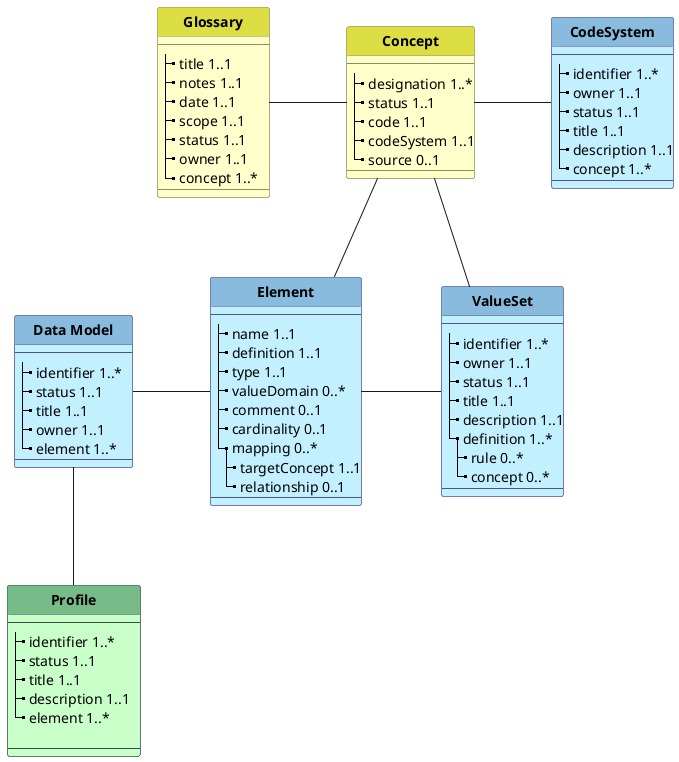 @startuml

'skinparam linetype ortho
skinparam linetype polyline
hide circle
hide stereotype

'!pragma layout smetana

skinparam class<<MD>> {
 BorderColor DarkSlateGray
 BackgroundColor TECHNOLOGY
 HeaderBackgroundColor #7b8
}

skinparam class<<BU>> {
 BorderColor #909050
 BackgroundColor BUSINESS
 HeaderBackgroundColor #dd4
}

skinparam class<<TM>> {
 BorderColor #505090
 BackgroundColor APPLICATION
 HeaderBackgroundColor #8bd
}


class "**Glossary**" as G<<BU>> {
  --
  |_ title 1..1
  |_ notes 1..1   
  |_ date 1..1
  |_ scope 1..1
  |_ status 1..1
  |_ owner 1..1
  |_ concept 1..*   
  --
}


class "**Concept**" as C<<BU>> {
  --
  |_ designation 1..*
  |_ status 1..1
  |_ code 1..1 
  |_ codeSystem 1..1
  |_ source 0..1    
  --
}


class "**Data Model**" as LM<<TM>> {
  --
  |_ identifier 1..*   
  |_ status 1..1
  |_ title 1..1
  |_ owner 1..1
  |_ element 1..*
  --
}


class "**Element**" as EL<<TM>> {
  --
  |_ name 1..1
  |_ definition 1..1
  |_ type 1..1
  |_ valueDomain 0..*
  |_ comment 0..1
  |_ cardinality 0..1
  |_ mapping 0..*
    |_ targetConcept 1..1
    |_ relationship 0..1    
  --
}


class "**ValueSet**" as VS<<TM>> {
  --
  |_ identifier 1..*   
  |_ owner 1..1   
  |_ status 1..1
  |_ title 1..1
  |_ description 1..1
  |_ definition 1..*
    |_ rule 0..*
    |_ concept 0..*
  --
}


class "**Profile**" as PR<<MD>> {
  --
  |_ identifier 1..*   
  |_ status 1..1
  |_ title 1..1
  |_ description 1..1   
  |_ element 1..*

  --
}


class "**CodeSystem**" as CS<<TM>> {
  --
  |_ identifier 1..*   
  |_ owner 1..1   
  |_ status 1..1
  |_ title 1..1
  |_ description 1..1
  |_ concept 1..*
  --
}



G -r- C:  "            "  
C -r- CS: "            "  
VS -r- C: "            "  
LM -r- EL:  "            "  
C -d- EL:  "            "  
EL-r- VS: "             "
LM-d- PR: "      "

@enduml
